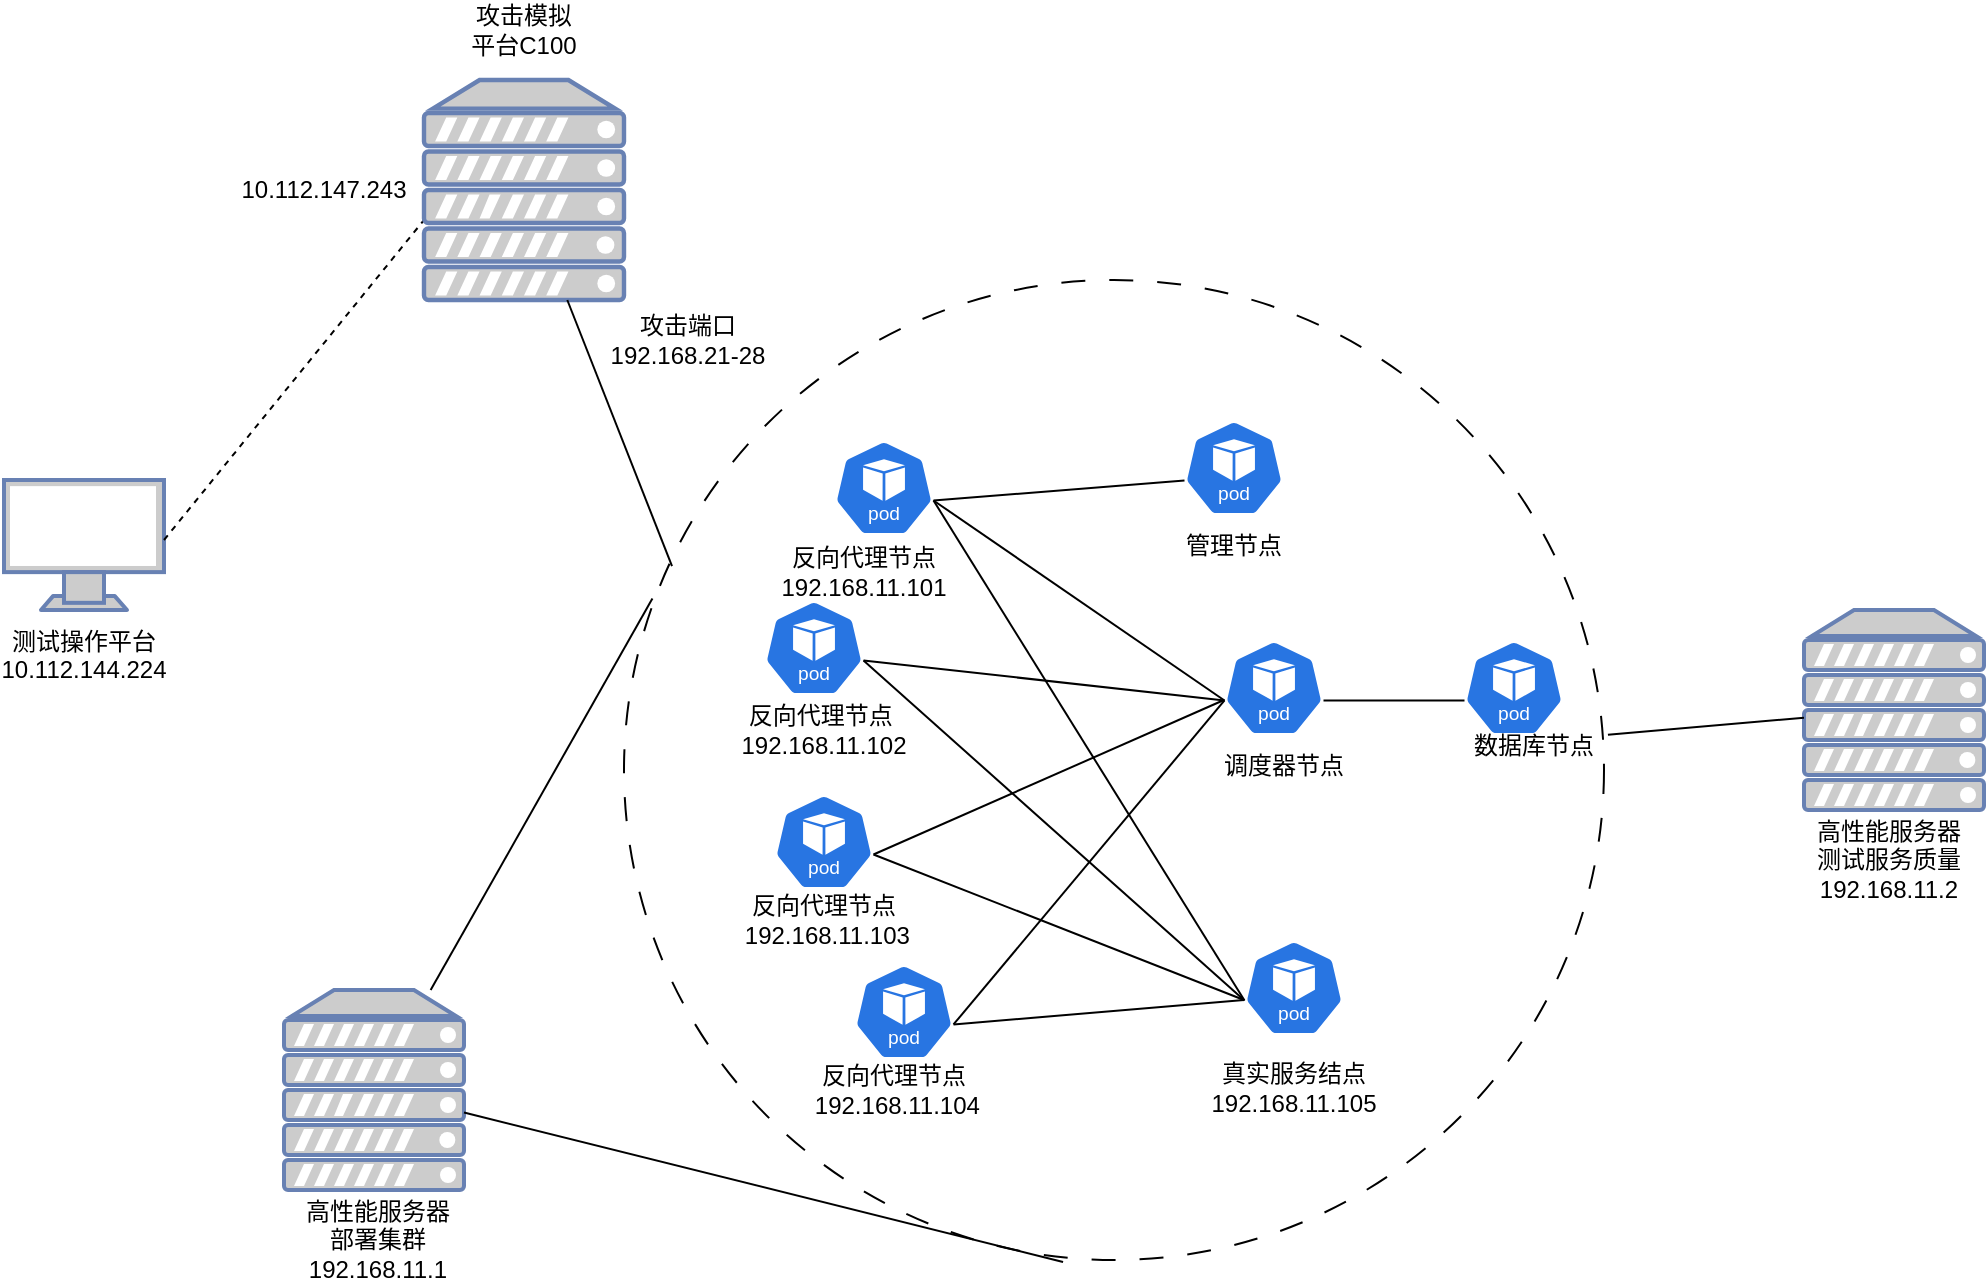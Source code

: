 <mxfile version="24.7.4">
  <diagram name="第 1 页" id="eJZK5VLB4pEVgPS30-2I">
    <mxGraphModel dx="1514" dy="865" grid="1" gridSize="10" guides="1" tooltips="1" connect="1" arrows="1" fold="1" page="1" pageScale="1" pageWidth="827" pageHeight="1169" math="0" shadow="0">
      <root>
        <mxCell id="0" />
        <mxCell id="1" parent="0" />
        <mxCell id="kf5pje2jv3knRxvTWSDj-1" value="" style="fontColor=#0066CC;verticalAlign=top;verticalLabelPosition=bottom;labelPosition=center;align=center;html=1;outlineConnect=0;fillColor=#CCCCCC;strokeColor=#6881B3;gradientColor=none;gradientDirection=north;strokeWidth=2;shape=mxgraph.networks.monitor;" vertex="1" parent="1">
          <mxGeometry x="120" y="330" width="80" height="65" as="geometry" />
        </mxCell>
        <mxCell id="kf5pje2jv3knRxvTWSDj-2" value="测试操作平台 10.112.144.224&lt;div&gt;&lt;br&gt;&lt;/div&gt;" style="text;html=1;align=center;verticalAlign=middle;whiteSpace=wrap;rounded=0;" vertex="1" parent="1">
          <mxGeometry x="130" y="410" width="60" height="30" as="geometry" />
        </mxCell>
        <mxCell id="kf5pje2jv3knRxvTWSDj-4" value="" style="endArrow=none;dashed=1;html=1;rounded=0;" edge="1" parent="1">
          <mxGeometry width="50" height="50" relative="1" as="geometry">
            <mxPoint x="200" y="360" as="sourcePoint" />
            <mxPoint x="330" y="200" as="targetPoint" />
          </mxGeometry>
        </mxCell>
        <mxCell id="kf5pje2jv3knRxvTWSDj-5" value="" style="fontColor=#0066CC;verticalAlign=top;verticalLabelPosition=bottom;labelPosition=center;align=center;html=1;outlineConnect=0;fillColor=#CCCCCC;strokeColor=#6881B3;gradientColor=none;gradientDirection=north;strokeWidth=2;shape=mxgraph.networks.server;" vertex="1" parent="1">
          <mxGeometry x="330" y="130" width="100" height="110" as="geometry" />
        </mxCell>
        <mxCell id="kf5pje2jv3knRxvTWSDj-6" value="攻击模拟平台C100" style="text;html=1;align=center;verticalAlign=middle;whiteSpace=wrap;rounded=0;" vertex="1" parent="1">
          <mxGeometry x="350" y="90" width="60" height="30" as="geometry" />
        </mxCell>
        <mxCell id="kf5pje2jv3knRxvTWSDj-7" value="10.112.147.243" style="text;html=1;align=center;verticalAlign=middle;whiteSpace=wrap;rounded=0;" vertex="1" parent="1">
          <mxGeometry x="250" y="170" width="60" height="30" as="geometry" />
        </mxCell>
        <mxCell id="kf5pje2jv3knRxvTWSDj-8" value="攻击端口192.168.21-28" style="text;html=1;align=center;verticalAlign=middle;whiteSpace=wrap;rounded=0;" vertex="1" parent="1">
          <mxGeometry x="414" y="250" width="96" height="20" as="geometry" />
        </mxCell>
        <mxCell id="kf5pje2jv3knRxvTWSDj-9" value="" style="fontColor=#0066CC;verticalAlign=top;verticalLabelPosition=bottom;labelPosition=center;align=center;html=1;outlineConnect=0;fillColor=#CCCCCC;strokeColor=#6881B3;gradientColor=none;gradientDirection=north;strokeWidth=2;shape=mxgraph.networks.server;" vertex="1" parent="1">
          <mxGeometry x="260" y="585" width="90" height="100" as="geometry" />
        </mxCell>
        <mxCell id="kf5pje2jv3knRxvTWSDj-10" value="高性能服务器&lt;div&gt;部署集群&lt;br&gt;&lt;div&gt;192.168.11.1&lt;/div&gt;&lt;/div&gt;" style="text;html=1;align=center;verticalAlign=middle;whiteSpace=wrap;rounded=0;" vertex="1" parent="1">
          <mxGeometry x="262.5" y="700" width="87.5" height="20" as="geometry" />
        </mxCell>
        <mxCell id="kf5pje2jv3knRxvTWSDj-12" value="" style="ellipse;whiteSpace=wrap;html=1;aspect=fixed;dashed=1;dashPattern=12 12;" vertex="1" parent="1">
          <mxGeometry x="430" y="230" width="490" height="490" as="geometry" />
        </mxCell>
        <mxCell id="kf5pje2jv3knRxvTWSDj-13" value="" style="endArrow=none;html=1;rounded=0;entryX=0.029;entryY=0.325;entryDx=0;entryDy=0;entryPerimeter=0;" edge="1" parent="1" source="kf5pje2jv3knRxvTWSDj-9" target="kf5pje2jv3knRxvTWSDj-12">
          <mxGeometry width="50" height="50" relative="1" as="geometry">
            <mxPoint x="390" y="470" as="sourcePoint" />
            <mxPoint x="440" y="420" as="targetPoint" />
          </mxGeometry>
        </mxCell>
        <mxCell id="kf5pje2jv3knRxvTWSDj-14" value="" style="endArrow=none;html=1;rounded=0;entryX=0.448;entryY=1.002;entryDx=0;entryDy=0;entryPerimeter=0;" edge="1" parent="1" source="kf5pje2jv3knRxvTWSDj-9" target="kf5pje2jv3knRxvTWSDj-12">
          <mxGeometry width="50" height="50" relative="1" as="geometry">
            <mxPoint x="390" y="470" as="sourcePoint" />
            <mxPoint x="440" y="420" as="targetPoint" />
          </mxGeometry>
        </mxCell>
        <mxCell id="kf5pje2jv3knRxvTWSDj-15" value="" style="aspect=fixed;sketch=0;html=1;dashed=0;whitespace=wrap;verticalLabelPosition=bottom;verticalAlign=top;fillColor=#2875E2;strokeColor=#ffffff;points=[[0.005,0.63,0],[0.1,0.2,0],[0.9,0.2,0],[0.5,0,0],[0.995,0.63,0],[0.72,0.99,0],[0.5,1,0],[0.28,0.99,0]];shape=mxgraph.kubernetes.icon2;kubernetesLabel=1;prIcon=pod" vertex="1" parent="1">
          <mxGeometry x="535" y="310" width="50" height="48" as="geometry" />
        </mxCell>
        <mxCell id="kf5pje2jv3knRxvTWSDj-16" value="" style="aspect=fixed;sketch=0;html=1;dashed=0;whitespace=wrap;verticalLabelPosition=bottom;verticalAlign=top;fillColor=#2875E2;strokeColor=#ffffff;points=[[0.005,0.63,0],[0.1,0.2,0],[0.9,0.2,0],[0.5,0,0],[0.995,0.63,0],[0.72,0.99,0],[0.5,1,0],[0.28,0.99,0]];shape=mxgraph.kubernetes.icon2;kubernetesLabel=1;prIcon=pod" vertex="1" parent="1">
          <mxGeometry x="505" y="487" width="50" height="48" as="geometry" />
        </mxCell>
        <mxCell id="kf5pje2jv3knRxvTWSDj-17" value="" style="aspect=fixed;sketch=0;html=1;dashed=0;whitespace=wrap;verticalLabelPosition=bottom;verticalAlign=top;fillColor=#2875E2;strokeColor=#ffffff;points=[[0.005,0.63,0],[0.1,0.2,0],[0.9,0.2,0],[0.5,0,0],[0.995,0.63,0],[0.72,0.99,0],[0.5,1,0],[0.28,0.99,0]];shape=mxgraph.kubernetes.icon2;kubernetesLabel=1;prIcon=pod" vertex="1" parent="1">
          <mxGeometry x="500" y="390" width="50" height="48" as="geometry" />
        </mxCell>
        <mxCell id="kf5pje2jv3knRxvTWSDj-18" value="" style="aspect=fixed;sketch=0;html=1;dashed=0;whitespace=wrap;verticalLabelPosition=bottom;verticalAlign=top;fillColor=#2875E2;strokeColor=#ffffff;points=[[0.005,0.63,0],[0.1,0.2,0],[0.9,0.2,0],[0.5,0,0],[0.995,0.63,0],[0.72,0.99,0],[0.5,1,0],[0.28,0.99,0]];shape=mxgraph.kubernetes.icon2;kubernetesLabel=1;prIcon=pod" vertex="1" parent="1">
          <mxGeometry x="545" y="572" width="50" height="48" as="geometry" />
        </mxCell>
        <mxCell id="kf5pje2jv3knRxvTWSDj-21" value="反向代理节点 192.168.11.101" style="text;html=1;align=center;verticalAlign=middle;whiteSpace=wrap;rounded=0;" vertex="1" parent="1">
          <mxGeometry x="515" y="362" width="70" height="28" as="geometry" />
        </mxCell>
        <mxCell id="kf5pje2jv3knRxvTWSDj-22" value="反向代理节点&amp;nbsp;&lt;div&gt;192.168.11.102&lt;/div&gt;" style="text;html=1;align=center;verticalAlign=middle;whiteSpace=wrap;rounded=0;" vertex="1" parent="1">
          <mxGeometry x="500" y="440" width="60" height="30" as="geometry" />
        </mxCell>
        <mxCell id="kf5pje2jv3knRxvTWSDj-23" value="&lt;div&gt;反向代理节点&lt;br&gt;&lt;/div&gt;&amp;nbsp;192.168.11.103" style="text;html=1;align=center;verticalAlign=middle;whiteSpace=wrap;rounded=0;" vertex="1" parent="1">
          <mxGeometry x="500" y="535" width="60" height="30" as="geometry" />
        </mxCell>
        <mxCell id="kf5pje2jv3knRxvTWSDj-24" value="反向代理节点&lt;div&gt;&amp;nbsp;192.168.11.104&lt;/div&gt;" style="text;html=1;align=center;verticalAlign=middle;whiteSpace=wrap;rounded=0;" vertex="1" parent="1">
          <mxGeometry x="535" y="620" width="60" height="30" as="geometry" />
        </mxCell>
        <mxCell id="kf5pje2jv3knRxvTWSDj-25" value="" style="aspect=fixed;sketch=0;html=1;dashed=0;whitespace=wrap;verticalLabelPosition=bottom;verticalAlign=top;fillColor=#2875E2;strokeColor=#ffffff;points=[[0.005,0.63,0],[0.1,0.2,0],[0.9,0.2,0],[0.5,0,0],[0.995,0.63,0],[0.72,0.99,0],[0.5,1,0],[0.28,0.99,0]];shape=mxgraph.kubernetes.icon2;kubernetesLabel=1;prIcon=pod" vertex="1" parent="1">
          <mxGeometry x="850" y="410" width="50" height="48" as="geometry" />
        </mxCell>
        <mxCell id="kf5pje2jv3knRxvTWSDj-26" value="" style="aspect=fixed;sketch=0;html=1;dashed=0;whitespace=wrap;verticalLabelPosition=bottom;verticalAlign=top;fillColor=#2875E2;strokeColor=#ffffff;points=[[0.005,0.63,0],[0.1,0.2,0],[0.9,0.2,0],[0.5,0,0],[0.995,0.63,0],[0.72,0.99,0],[0.5,1,0],[0.28,0.99,0]];shape=mxgraph.kubernetes.icon2;kubernetesLabel=1;prIcon=pod" vertex="1" parent="1">
          <mxGeometry x="730" y="410" width="50" height="48" as="geometry" />
        </mxCell>
        <mxCell id="kf5pje2jv3knRxvTWSDj-27" value="" style="aspect=fixed;sketch=0;html=1;dashed=0;whitespace=wrap;verticalLabelPosition=bottom;verticalAlign=top;fillColor=#2875E2;strokeColor=#ffffff;points=[[0.005,0.63,0],[0.1,0.2,0],[0.9,0.2,0],[0.5,0,0],[0.995,0.63,0],[0.72,0.99,0],[0.5,1,0],[0.28,0.99,0]];shape=mxgraph.kubernetes.icon2;kubernetesLabel=1;prIcon=pod" vertex="1" parent="1">
          <mxGeometry x="710" y="300" width="50" height="48" as="geometry" />
        </mxCell>
        <mxCell id="kf5pje2jv3knRxvTWSDj-28" value="" style="aspect=fixed;sketch=0;html=1;dashed=0;whitespace=wrap;verticalLabelPosition=bottom;verticalAlign=top;fillColor=#2875E2;strokeColor=#ffffff;points=[[0.005,0.63,0],[0.1,0.2,0],[0.9,0.2,0],[0.5,0,0],[0.995,0.63,0],[0.72,0.99,0],[0.5,1,0],[0.28,0.99,0]];shape=mxgraph.kubernetes.icon2;kubernetesLabel=1;prIcon=pod" vertex="1" parent="1">
          <mxGeometry x="740" y="560" width="50" height="48" as="geometry" />
        </mxCell>
        <mxCell id="kf5pje2jv3knRxvTWSDj-29" value="&lt;div&gt;管理节点&lt;/div&gt;" style="text;html=1;align=center;verticalAlign=middle;whiteSpace=wrap;rounded=0;" vertex="1" parent="1">
          <mxGeometry x="700" y="348.5" width="70" height="28" as="geometry" />
        </mxCell>
        <mxCell id="kf5pje2jv3knRxvTWSDj-30" value="&lt;div&gt;调度器节点&lt;/div&gt;" style="text;html=1;align=center;verticalAlign=middle;whiteSpace=wrap;rounded=0;" vertex="1" parent="1">
          <mxGeometry x="725" y="459" width="70" height="28" as="geometry" />
        </mxCell>
        <mxCell id="kf5pje2jv3knRxvTWSDj-31" value="&lt;div&gt;数据库节点&lt;/div&gt;" style="text;html=1;align=center;verticalAlign=middle;whiteSpace=wrap;rounded=0;" vertex="1" parent="1">
          <mxGeometry x="850" y="449" width="70" height="28" as="geometry" />
        </mxCell>
        <mxCell id="kf5pje2jv3knRxvTWSDj-32" value="真实服务结点&lt;div&gt;192.168.11.105&lt;br&gt;&lt;/div&gt;" style="text;html=1;align=center;verticalAlign=middle;whiteSpace=wrap;rounded=0;" vertex="1" parent="1">
          <mxGeometry x="725" y="618" width="80" height="32" as="geometry" />
        </mxCell>
        <mxCell id="kf5pje2jv3knRxvTWSDj-34" value="" style="fontColor=#0066CC;verticalAlign=top;verticalLabelPosition=bottom;labelPosition=center;align=center;html=1;outlineConnect=0;fillColor=#CCCCCC;strokeColor=#6881B3;gradientColor=none;gradientDirection=north;strokeWidth=2;shape=mxgraph.networks.server;" vertex="1" parent="1">
          <mxGeometry x="1020" y="395" width="90" height="100" as="geometry" />
        </mxCell>
        <mxCell id="kf5pje2jv3knRxvTWSDj-35" value="高性能服务器&lt;div&gt;测试服务质量&lt;br&gt;&lt;div&gt;192.168.11.2&lt;/div&gt;&lt;/div&gt;" style="text;html=1;align=center;verticalAlign=middle;whiteSpace=wrap;rounded=0;" vertex="1" parent="1">
          <mxGeometry x="1020" y="510" width="85" height="20" as="geometry" />
        </mxCell>
        <mxCell id="kf5pje2jv3knRxvTWSDj-36" value="" style="endArrow=none;html=1;rounded=0;exitX=1.004;exitY=0.464;exitDx=0;exitDy=0;exitPerimeter=0;" edge="1" parent="1" source="kf5pje2jv3knRxvTWSDj-12" target="kf5pje2jv3knRxvTWSDj-34">
          <mxGeometry width="50" height="50" relative="1" as="geometry">
            <mxPoint x="909" y="639" as="sourcePoint" />
            <mxPoint x="1020" y="443" as="targetPoint" />
          </mxGeometry>
        </mxCell>
        <mxCell id="kf5pje2jv3knRxvTWSDj-37" value="" style="endArrow=none;html=1;rounded=0;exitX=0.005;exitY=0.63;exitDx=0;exitDy=0;exitPerimeter=0;entryX=0.995;entryY=0.63;entryDx=0;entryDy=0;entryPerimeter=0;" edge="1" parent="1" source="kf5pje2jv3knRxvTWSDj-25" target="kf5pje2jv3knRxvTWSDj-26">
          <mxGeometry width="50" height="50" relative="1" as="geometry">
            <mxPoint x="730" y="500" as="sourcePoint" />
            <mxPoint x="780" y="450" as="targetPoint" />
          </mxGeometry>
        </mxCell>
        <mxCell id="kf5pje2jv3knRxvTWSDj-38" value="" style="endArrow=none;html=1;rounded=0;exitX=0.995;exitY=0.63;exitDx=0;exitDy=0;exitPerimeter=0;entryX=0.005;entryY=0.63;entryDx=0;entryDy=0;entryPerimeter=0;" edge="1" parent="1" source="kf5pje2jv3knRxvTWSDj-15" target="kf5pje2jv3knRxvTWSDj-27">
          <mxGeometry width="50" height="50" relative="1" as="geometry">
            <mxPoint x="660" y="380" as="sourcePoint" />
            <mxPoint x="710" y="330" as="targetPoint" />
          </mxGeometry>
        </mxCell>
        <mxCell id="kf5pje2jv3knRxvTWSDj-39" value="" style="endArrow=none;html=1;rounded=0;entryX=0.005;entryY=0.63;entryDx=0;entryDy=0;entryPerimeter=0;exitX=0.995;exitY=0.63;exitDx=0;exitDy=0;exitPerimeter=0;" edge="1" parent="1" source="kf5pje2jv3knRxvTWSDj-15" target="kf5pje2jv3knRxvTWSDj-26">
          <mxGeometry width="50" height="50" relative="1" as="geometry">
            <mxPoint x="580" y="330" as="sourcePoint" />
            <mxPoint x="630" y="290" as="targetPoint" />
          </mxGeometry>
        </mxCell>
        <mxCell id="kf5pje2jv3knRxvTWSDj-40" value="" style="endArrow=none;html=1;rounded=0;entryX=0.005;entryY=0.63;entryDx=0;entryDy=0;entryPerimeter=0;exitX=0.995;exitY=0.63;exitDx=0;exitDy=0;exitPerimeter=0;" edge="1" parent="1" source="kf5pje2jv3knRxvTWSDj-17" target="kf5pje2jv3knRxvTWSDj-26">
          <mxGeometry width="50" height="50" relative="1" as="geometry">
            <mxPoint x="545" y="415" as="sourcePoint" />
            <mxPoint x="715" y="500" as="targetPoint" />
          </mxGeometry>
        </mxCell>
        <mxCell id="kf5pje2jv3knRxvTWSDj-41" value="" style="endArrow=none;html=1;rounded=0;entryX=0.995;entryY=0.63;entryDx=0;entryDy=0;entryPerimeter=0;" edge="1" parent="1" target="kf5pje2jv3knRxvTWSDj-16">
          <mxGeometry width="50" height="50" relative="1" as="geometry">
            <mxPoint x="730" y="440" as="sourcePoint" />
            <mxPoint x="740" y="450" as="targetPoint" />
          </mxGeometry>
        </mxCell>
        <mxCell id="kf5pje2jv3knRxvTWSDj-42" value="" style="endArrow=none;html=1;rounded=0;exitX=0.995;exitY=0.63;exitDx=0;exitDy=0;exitPerimeter=0;entryX=0.005;entryY=0.63;entryDx=0;entryDy=0;entryPerimeter=0;" edge="1" parent="1" source="kf5pje2jv3knRxvTWSDj-18" target="kf5pje2jv3knRxvTWSDj-26">
          <mxGeometry width="50" height="50" relative="1" as="geometry">
            <mxPoint x="570" y="440" as="sourcePoint" />
            <mxPoint x="740" y="450" as="targetPoint" />
          </mxGeometry>
        </mxCell>
        <mxCell id="kf5pje2jv3knRxvTWSDj-43" value="" style="endArrow=none;html=1;rounded=0;entryX=0.005;entryY=0.63;entryDx=0;entryDy=0;entryPerimeter=0;exitX=0.995;exitY=0.63;exitDx=0;exitDy=0;exitPerimeter=0;" edge="1" parent="1" source="kf5pje2jv3knRxvTWSDj-15" target="kf5pje2jv3knRxvTWSDj-28">
          <mxGeometry width="50" height="50" relative="1" as="geometry">
            <mxPoint x="580" y="450" as="sourcePoint" />
            <mxPoint x="760" y="470" as="targetPoint" />
          </mxGeometry>
        </mxCell>
        <mxCell id="kf5pje2jv3knRxvTWSDj-44" value="" style="endArrow=none;html=1;rounded=0;entryX=0.005;entryY=0.63;entryDx=0;entryDy=0;entryPerimeter=0;exitX=0.995;exitY=0.63;exitDx=0;exitDy=0;exitPerimeter=0;" edge="1" parent="1" source="kf5pje2jv3knRxvTWSDj-17" target="kf5pje2jv3knRxvTWSDj-28">
          <mxGeometry width="50" height="50" relative="1" as="geometry">
            <mxPoint x="590" y="460" as="sourcePoint" />
            <mxPoint x="770" y="480" as="targetPoint" />
          </mxGeometry>
        </mxCell>
        <mxCell id="kf5pje2jv3knRxvTWSDj-45" value="" style="endArrow=none;html=1;rounded=0;exitX=0.995;exitY=0.63;exitDx=0;exitDy=0;exitPerimeter=0;" edge="1" parent="1" source="kf5pje2jv3knRxvTWSDj-18">
          <mxGeometry width="50" height="50" relative="1" as="geometry">
            <mxPoint x="600" y="470" as="sourcePoint" />
            <mxPoint x="740" y="590" as="targetPoint" />
          </mxGeometry>
        </mxCell>
        <mxCell id="kf5pje2jv3knRxvTWSDj-46" value="" style="endArrow=none;html=1;rounded=0;exitX=0.995;exitY=0.63;exitDx=0;exitDy=0;exitPerimeter=0;" edge="1" parent="1" source="kf5pje2jv3knRxvTWSDj-16">
          <mxGeometry width="50" height="50" relative="1" as="geometry">
            <mxPoint x="610" y="480" as="sourcePoint" />
            <mxPoint x="740" y="590" as="targetPoint" />
          </mxGeometry>
        </mxCell>
        <mxCell id="kf5pje2jv3knRxvTWSDj-47" value="" style="endArrow=none;html=1;rounded=0;entryX=0.049;entryY=0.292;entryDx=0;entryDy=0;entryPerimeter=0;" edge="1" parent="1" source="kf5pje2jv3knRxvTWSDj-5" target="kf5pje2jv3knRxvTWSDj-12">
          <mxGeometry width="50" height="50" relative="1" as="geometry">
            <mxPoint x="343" y="595" as="sourcePoint" />
            <mxPoint x="454" y="399" as="targetPoint" />
          </mxGeometry>
        </mxCell>
      </root>
    </mxGraphModel>
  </diagram>
</mxfile>
